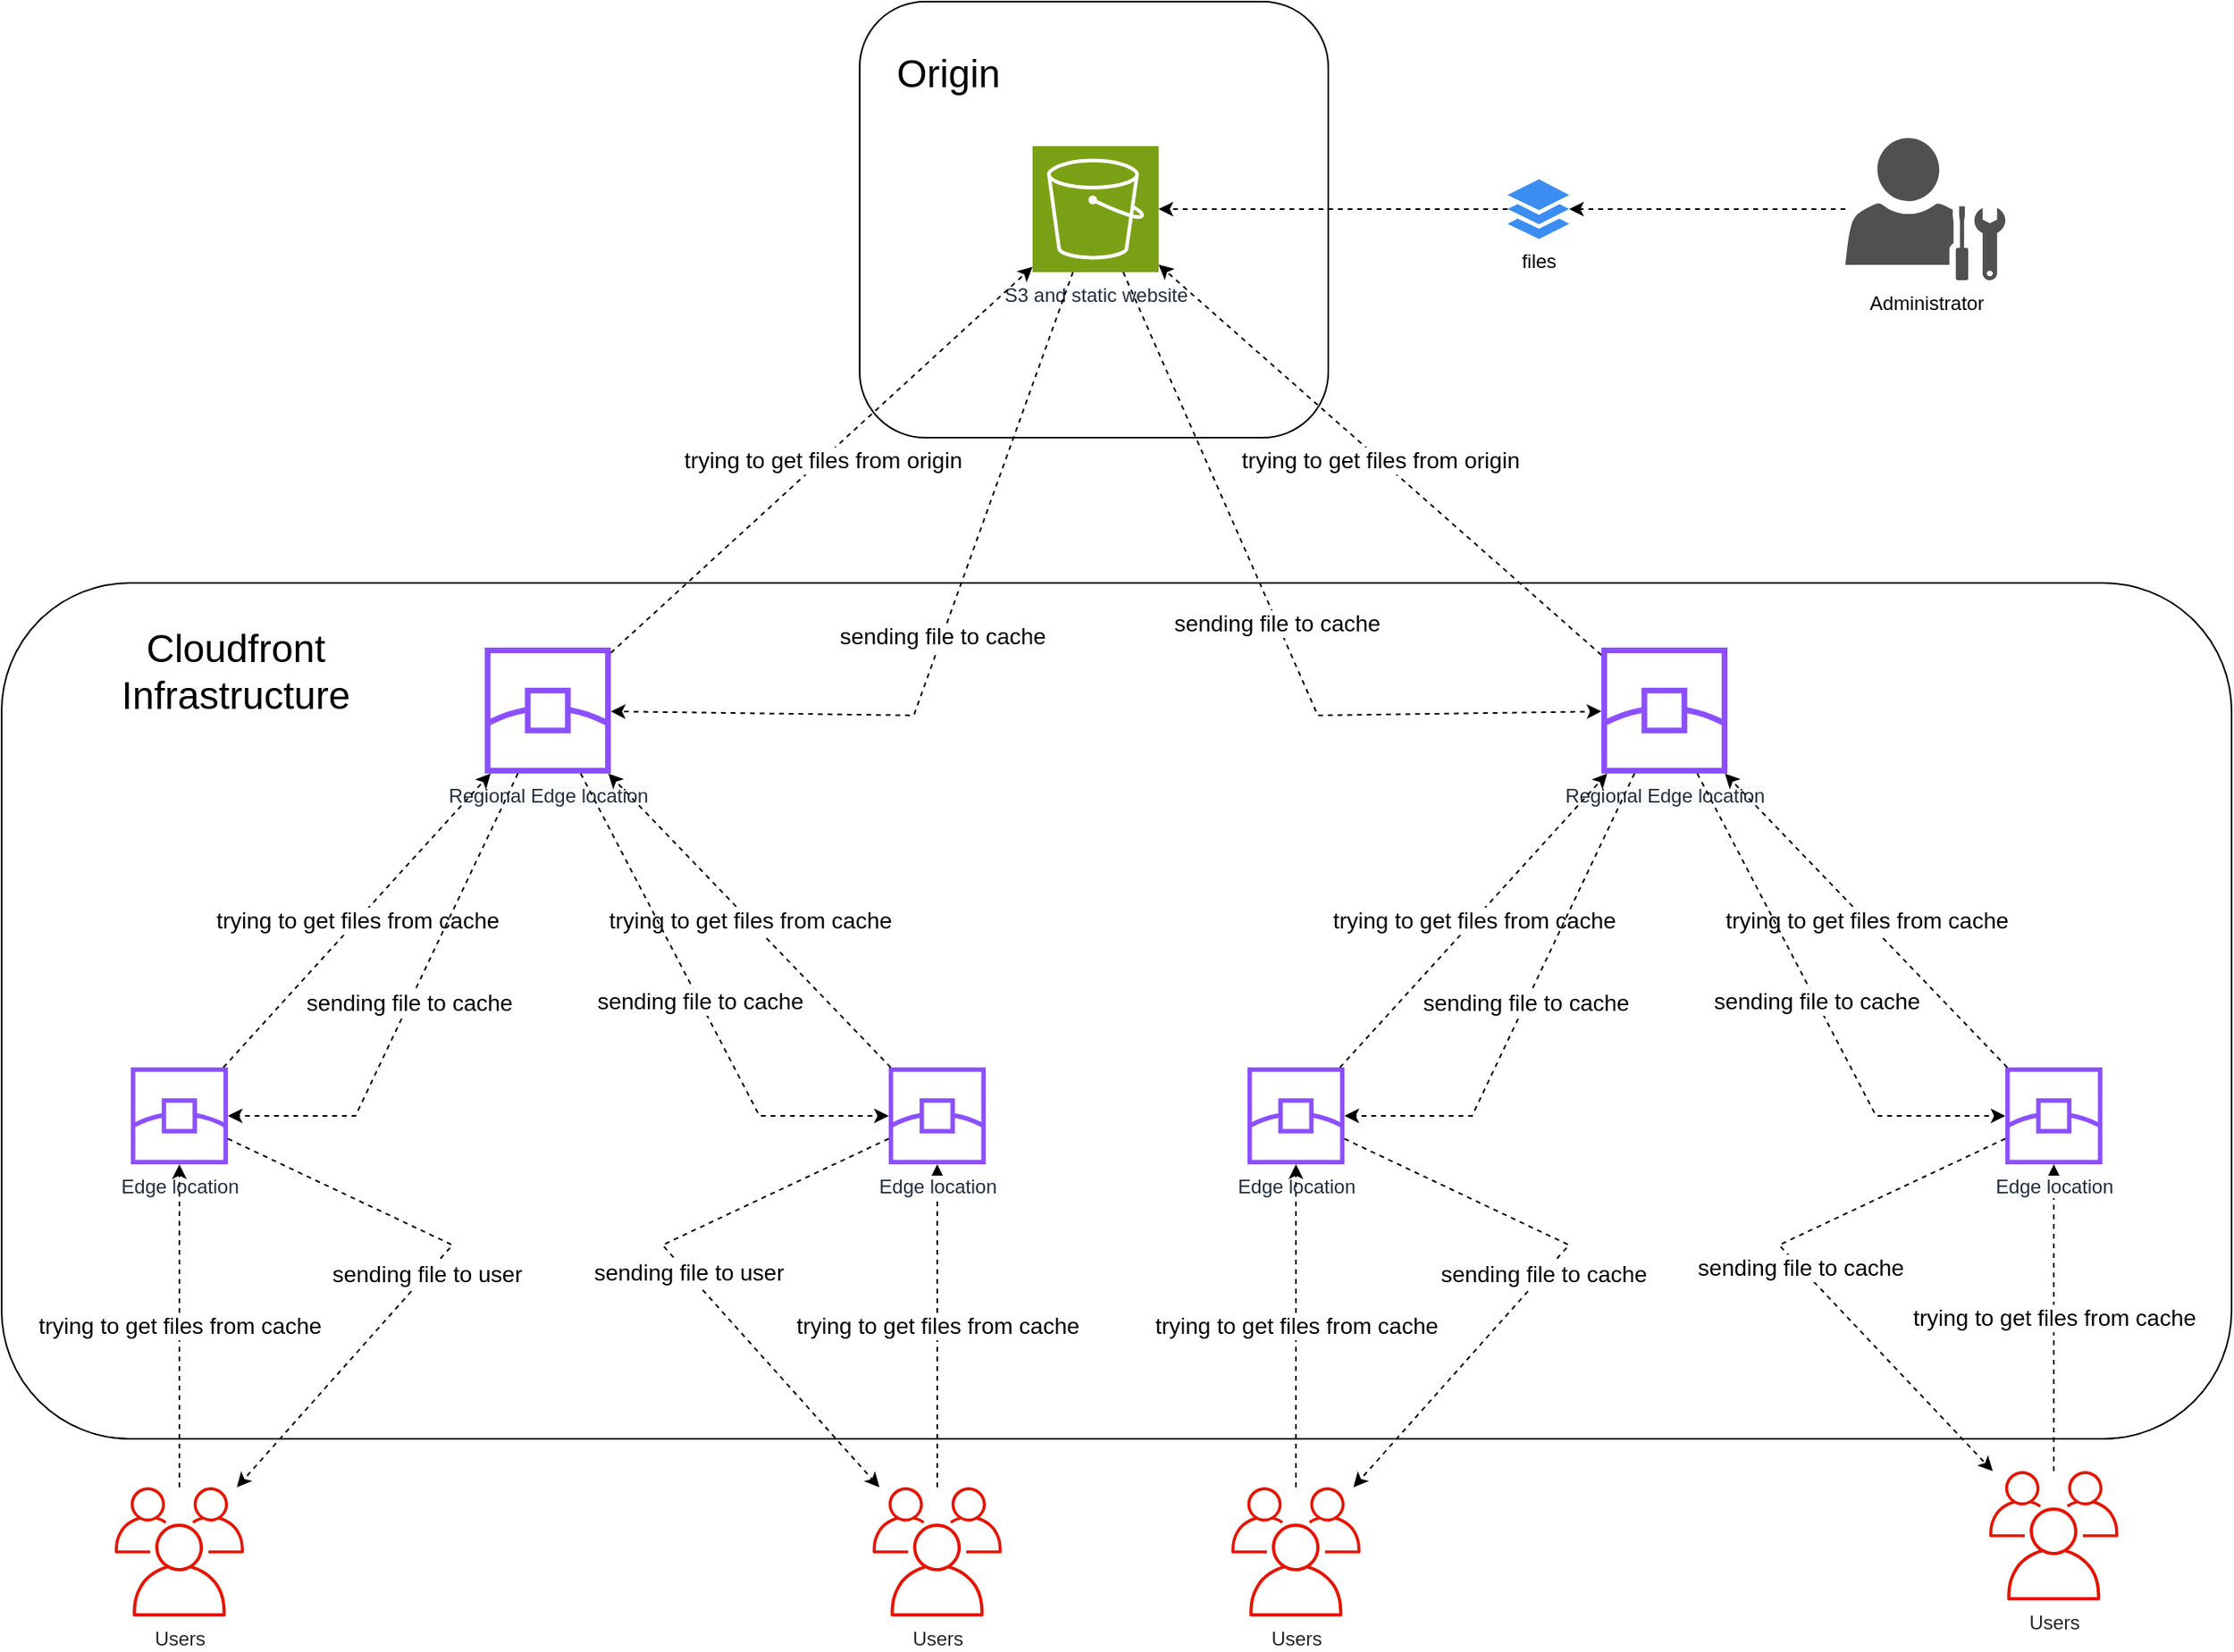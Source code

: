 <mxfile version="24.8.4">
  <diagram name="Страница — 1" id="resNAdYvTU0X97b_y6t9">
    <mxGraphModel dx="3107" dy="2482" grid="1" gridSize="10" guides="1" tooltips="1" connect="1" arrows="1" fold="1" page="1" pageScale="1" pageWidth="827" pageHeight="1169" math="0" shadow="0">
      <root>
        <mxCell id="0" />
        <mxCell id="1" parent="0" />
        <mxCell id="NoEhTuReZ9glRvRQMZJ8-66" value="" style="rounded=1;whiteSpace=wrap;html=1;" vertex="1" parent="1">
          <mxGeometry x="251" y="-70" width="290" height="270" as="geometry" />
        </mxCell>
        <mxCell id="NoEhTuReZ9glRvRQMZJ8-62" value="" style="rounded=1;whiteSpace=wrap;html=1;" vertex="1" parent="1">
          <mxGeometry x="-280" y="290" width="1380" height="530" as="geometry" />
        </mxCell>
        <mxCell id="9WXxovj7wkIXmAlxpxKN-40" value="&lt;div style=&quot;text-align: start;&quot;&gt;&lt;span style=&quot;background-color: initial;&quot;&gt;S3 and static website&lt;/span&gt;&lt;/div&gt;" style="sketch=0;points=[[0,0,0],[0.25,0,0],[0.5,0,0],[0.75,0,0],[1,0,0],[0,1,0],[0.25,1,0],[0.5,1,0],[0.75,1,0],[1,1,0],[0,0.25,0],[0,0.5,0],[0,0.75,0],[1,0.25,0],[1,0.5,0],[1,0.75,0]];outlineConnect=0;fontColor=#232F3E;fillColor=#7AA116;strokeColor=#ffffff;dashed=0;verticalLabelPosition=bottom;verticalAlign=top;align=center;html=1;fontSize=12;fontStyle=0;aspect=fixed;shape=mxgraph.aws4.resourceIcon;resIcon=mxgraph.aws4.s3;" parent="1" vertex="1">
          <mxGeometry x="358" y="19.5" width="78" height="78" as="geometry" />
        </mxCell>
        <mxCell id="E_pDfpqY-0SA9cmzNO-w-21" value="Administrator" style="sketch=0;pointerEvents=1;shadow=0;dashed=0;html=1;strokeColor=none;fillColor=#505050;labelPosition=center;verticalLabelPosition=bottom;verticalAlign=top;outlineConnect=0;align=center;shape=mxgraph.office.users.administrator;" parent="1" vertex="1">
          <mxGeometry x="861" y="14.5" width="99" height="88" as="geometry" />
        </mxCell>
        <mxCell id="E_pDfpqY-0SA9cmzNO-w-22" value="" style="html=1;labelBackgroundColor=#ffffff;startArrow=none;startFill=0;startSize=6;endArrow=classic;endFill=1;endSize=6;jettySize=auto;orthogonalLoop=1;strokeWidth=1;dashed=1;fontSize=14;rounded=0;" parent="1" source="E_pDfpqY-0SA9cmzNO-w-23" target="9WXxovj7wkIXmAlxpxKN-40" edge="1">
          <mxGeometry width="60" height="60" relative="1" as="geometry">
            <mxPoint x="641" y="520" as="sourcePoint" />
            <mxPoint x="701" y="460" as="targetPoint" />
          </mxGeometry>
        </mxCell>
        <mxCell id="NoEhTuReZ9glRvRQMZJ8-4" value="Users" style="sketch=0;outlineConnect=0;fontColor=#262626;strokeColor=#B20000;fillColor=#e51400;dashed=0;verticalLabelPosition=bottom;verticalAlign=top;align=center;html=1;fontSize=12;fontStyle=0;aspect=fixed;shape=mxgraph.aws4.illustration_users;pointerEvents=1;labelBackgroundColor=none;" vertex="1" parent="1">
          <mxGeometry x="481" y="850" width="80" height="80" as="geometry" />
        </mxCell>
        <mxCell id="NoEhTuReZ9glRvRQMZJ8-5" value="&lt;span style=&quot;color: rgb(0, 0, 0); font-family: Helvetica; font-size: 14px; font-style: normal; font-variant-ligatures: normal; font-variant-caps: normal; font-weight: 400; letter-spacing: normal; orphans: 2; text-align: center; text-indent: 0px; text-transform: none; widows: 2; word-spacing: 0px; -webkit-text-stroke-width: 0px; white-space: nowrap; background-color: rgb(255, 255, 255); text-decoration-thickness: initial; text-decoration-style: initial; text-decoration-color: initial; display: inline !important; float: none;&quot;&gt;trying to get files from cache&lt;/span&gt;" style="html=1;labelBackgroundColor=#ffffff;startArrow=none;startFill=0;startSize=6;endArrow=classic;endFill=1;endSize=6;jettySize=auto;orthogonalLoop=1;strokeWidth=1;dashed=1;fontSize=14;rounded=0;" edge="1" parent="1" source="NoEhTuReZ9glRvRQMZJ8-4" target="NoEhTuReZ9glRvRQMZJ8-25">
          <mxGeometry width="60" height="60" relative="1" as="geometry">
            <mxPoint x="663" y="600" as="sourcePoint" />
            <mxPoint x="586" y="590" as="targetPoint" />
          </mxGeometry>
        </mxCell>
        <mxCell id="NoEhTuReZ9glRvRQMZJ8-6" value="Users" style="sketch=0;outlineConnect=0;fontColor=#262626;strokeColor=#B20000;fillColor=#e51400;dashed=0;verticalLabelPosition=bottom;verticalAlign=top;align=center;html=1;fontSize=12;fontStyle=0;aspect=fixed;shape=mxgraph.aws4.illustration_users;pointerEvents=1;labelBackgroundColor=none;" vertex="1" parent="1">
          <mxGeometry x="950" y="840" width="80" height="80" as="geometry" />
        </mxCell>
        <mxCell id="NoEhTuReZ9glRvRQMZJ8-7" value="&lt;span style=&quot;color: rgb(0, 0, 0); font-family: Helvetica; font-size: 14px; font-style: normal; font-variant-ligatures: normal; font-variant-caps: normal; font-weight: 400; letter-spacing: normal; orphans: 2; text-align: center; text-indent: 0px; text-transform: none; widows: 2; word-spacing: 0px; -webkit-text-stroke-width: 0px; white-space: nowrap; background-color: rgb(255, 255, 255); text-decoration-thickness: initial; text-decoration-style: initial; text-decoration-color: initial; display: inline !important; float: none;&quot;&gt;trying to get files from cache&lt;/span&gt;" style="html=1;labelBackgroundColor=#ffffff;startArrow=none;startFill=0;startSize=6;endArrow=classic;endFill=1;endSize=6;jettySize=auto;orthogonalLoop=1;strokeWidth=1;dashed=1;fontSize=14;rounded=0;" edge="1" parent="1" source="NoEhTuReZ9glRvRQMZJ8-6" target="NoEhTuReZ9glRvRQMZJ8-26">
          <mxGeometry width="60" height="60" relative="1" as="geometry">
            <mxPoint x="1082" y="610" as="sourcePoint" />
            <mxPoint x="1005" y="600" as="targetPoint" />
          </mxGeometry>
        </mxCell>
        <mxCell id="NoEhTuReZ9glRvRQMZJ8-20" value="&lt;span style=&quot;color: rgb(35, 47, 62); font-family: Helvetica; font-size: 12px; font-style: normal; font-variant-ligatures: normal; font-variant-caps: normal; font-weight: 400; letter-spacing: normal; orphans: 2; text-align: center; text-indent: 0px; text-transform: none; widows: 2; word-spacing: 0px; -webkit-text-stroke-width: 0px; white-space: nowrap; background-color: rgb(251, 251, 251); text-decoration-thickness: initial; text-decoration-style: initial; text-decoration-color: initial; display: inline !important; float: none;&quot;&gt;Regional Edge location&lt;/span&gt;" style="sketch=0;outlineConnect=0;fontColor=#232F3E;gradientColor=none;fillColor=#8C4FFF;strokeColor=none;dashed=0;verticalLabelPosition=bottom;verticalAlign=top;align=center;html=1;fontSize=12;fontStyle=0;aspect=fixed;pointerEvents=1;shape=mxgraph.aws4.edge_location;" vertex="1" parent="1">
          <mxGeometry x="710" y="330" width="78" height="78" as="geometry" />
        </mxCell>
        <mxCell id="NoEhTuReZ9glRvRQMZJ8-25" value="Edge location" style="sketch=0;outlineConnect=0;fontColor=#232F3E;gradientColor=none;fillColor=#8C4FFF;strokeColor=none;dashed=0;verticalLabelPosition=bottom;verticalAlign=top;align=center;html=1;fontSize=12;fontStyle=0;aspect=fixed;pointerEvents=1;shape=mxgraph.aws4.edge_location;" vertex="1" parent="1">
          <mxGeometry x="491" y="590" width="60" height="60" as="geometry" />
        </mxCell>
        <mxCell id="NoEhTuReZ9glRvRQMZJ8-26" value="&lt;span style=&quot;color: rgb(35, 47, 62); font-family: Helvetica; font-size: 12px; font-style: normal; font-variant-ligatures: normal; font-variant-caps: normal; font-weight: 400; letter-spacing: normal; orphans: 2; text-align: center; text-indent: 0px; text-transform: none; widows: 2; word-spacing: 0px; -webkit-text-stroke-width: 0px; white-space: nowrap; background-color: rgb(251, 251, 251); text-decoration-thickness: initial; text-decoration-style: initial; text-decoration-color: initial; display: inline !important; float: none;&quot;&gt;Edge location&lt;/span&gt;" style="sketch=0;outlineConnect=0;fontColor=#232F3E;gradientColor=none;fillColor=#8C4FFF;strokeColor=none;dashed=0;verticalLabelPosition=bottom;verticalAlign=top;align=center;html=1;fontSize=12;fontStyle=0;aspect=fixed;pointerEvents=1;shape=mxgraph.aws4.edge_location;" vertex="1" parent="1">
          <mxGeometry x="960" y="590" width="60" height="60" as="geometry" />
        </mxCell>
        <mxCell id="NoEhTuReZ9glRvRQMZJ8-33" value="&lt;span style=&quot;color: rgb(0, 0, 0); font-family: Helvetica; font-size: 14px; font-style: normal; font-variant-ligatures: normal; font-variant-caps: normal; font-weight: 400; letter-spacing: normal; orphans: 2; text-align: center; text-indent: 0px; text-transform: none; widows: 2; word-spacing: 0px; -webkit-text-stroke-width: 0px; white-space: nowrap; background-color: rgb(255, 255, 255); text-decoration-thickness: initial; text-decoration-style: initial; text-decoration-color: initial; display: inline !important; float: none;&quot;&gt;trying to get files from cache&lt;/span&gt;" style="html=1;labelBackgroundColor=#ffffff;startArrow=none;startFill=0;startSize=6;endArrow=classic;endFill=1;endSize=6;jettySize=auto;orthogonalLoop=1;strokeWidth=1;dashed=1;fontSize=14;rounded=0;" edge="1" parent="1" source="NoEhTuReZ9glRvRQMZJ8-25" target="NoEhTuReZ9glRvRQMZJ8-20">
          <mxGeometry width="60" height="60" relative="1" as="geometry">
            <mxPoint x="340" y="440" as="sourcePoint" />
            <mxPoint x="400" y="380" as="targetPoint" />
          </mxGeometry>
        </mxCell>
        <mxCell id="NoEhTuReZ9glRvRQMZJ8-34" value="&lt;span style=&quot;color: rgb(0, 0, 0); font-family: Helvetica; font-size: 14px; font-style: normal; font-variant-ligatures: normal; font-variant-caps: normal; font-weight: 400; letter-spacing: normal; orphans: 2; text-align: center; text-indent: 0px; text-transform: none; widows: 2; word-spacing: 0px; -webkit-text-stroke-width: 0px; white-space: nowrap; background-color: rgb(255, 255, 255); text-decoration-thickness: initial; text-decoration-style: initial; text-decoration-color: initial; display: inline !important; float: none;&quot;&gt;trying to get files from cache&lt;/span&gt;" style="html=1;labelBackgroundColor=#ffffff;startArrow=none;startFill=0;startSize=6;endArrow=classic;endFill=1;endSize=6;jettySize=auto;orthogonalLoop=1;strokeWidth=1;dashed=1;fontSize=14;rounded=0;" edge="1" parent="1" source="NoEhTuReZ9glRvRQMZJ8-26" target="NoEhTuReZ9glRvRQMZJ8-20">
          <mxGeometry width="60" height="60" relative="1" as="geometry">
            <mxPoint x="340" y="440" as="sourcePoint" />
            <mxPoint x="400" y="380" as="targetPoint" />
          </mxGeometry>
        </mxCell>
        <mxCell id="NoEhTuReZ9glRvRQMZJ8-44" value="sending file to cache" style="html=1;labelBackgroundColor=#ffffff;startArrow=none;startFill=0;startSize=6;endArrow=classic;endFill=1;endSize=6;jettySize=auto;orthogonalLoop=1;strokeWidth=1;dashed=1;fontSize=14;rounded=0;" edge="1" parent="1" source="NoEhTuReZ9glRvRQMZJ8-20" target="NoEhTuReZ9glRvRQMZJ8-25">
          <mxGeometry width="60" height="60" relative="1" as="geometry">
            <mxPoint x="775.324" y="460" as="sourcePoint" />
            <mxPoint x="610" y="630" as="targetPoint" />
            <Array as="points">
              <mxPoint x="630" y="620" />
            </Array>
          </mxGeometry>
        </mxCell>
        <mxCell id="NoEhTuReZ9glRvRQMZJ8-45" value="&lt;span style=&quot;color: rgb(0, 0, 0); font-family: Helvetica; font-size: 14px; font-style: normal; font-variant-ligatures: normal; font-variant-caps: normal; font-weight: 400; letter-spacing: normal; orphans: 2; text-align: center; text-indent: 0px; text-transform: none; widows: 2; word-spacing: 0px; -webkit-text-stroke-width: 0px; white-space: nowrap; background-color: rgb(255, 255, 255); text-decoration-thickness: initial; text-decoration-style: initial; text-decoration-color: initial; display: inline !important; float: none;&quot;&gt;sending file to cache&lt;/span&gt;" style="html=1;labelBackgroundColor=#ffffff;startArrow=none;startFill=0;startSize=6;endArrow=classic;endFill=1;endSize=6;jettySize=auto;orthogonalLoop=1;strokeWidth=1;dashed=1;fontSize=14;rounded=0;" edge="1" parent="1" source="NoEhTuReZ9glRvRQMZJ8-20" target="NoEhTuReZ9glRvRQMZJ8-26">
          <mxGeometry width="60" height="60" relative="1" as="geometry">
            <mxPoint x="420" y="390" as="sourcePoint" />
            <mxPoint x="900" y="610" as="targetPoint" />
            <Array as="points">
              <mxPoint x="880" y="620" />
            </Array>
          </mxGeometry>
        </mxCell>
        <mxCell id="NoEhTuReZ9glRvRQMZJ8-46" value="&lt;span style=&quot;color: rgb(0, 0, 0); font-family: Helvetica; font-size: 14px; font-style: normal; font-variant-ligatures: normal; font-variant-caps: normal; font-weight: 400; letter-spacing: normal; orphans: 2; text-align: center; text-indent: 0px; text-transform: none; widows: 2; word-spacing: 0px; -webkit-text-stroke-width: 0px; white-space: nowrap; background-color: rgb(255, 255, 255); text-decoration-thickness: initial; text-decoration-style: initial; text-decoration-color: initial; display: inline !important; float: none;&quot;&gt;sending file to cache&lt;/span&gt;" style="html=1;labelBackgroundColor=#ffffff;startArrow=none;startFill=0;startSize=6;endArrow=classic;endFill=1;endSize=6;jettySize=auto;orthogonalLoop=1;strokeWidth=1;dashed=1;fontSize=14;rounded=0;" edge="1" parent="1" source="NoEhTuReZ9glRvRQMZJ8-25" target="NoEhTuReZ9glRvRQMZJ8-4">
          <mxGeometry width="60" height="60" relative="1" as="geometry">
            <mxPoint x="420" y="650" as="sourcePoint" />
            <mxPoint x="790" y="840" as="targetPoint" />
            <Array as="points">
              <mxPoint x="690" y="700" />
            </Array>
          </mxGeometry>
        </mxCell>
        <mxCell id="NoEhTuReZ9glRvRQMZJ8-47" value="&lt;span style=&quot;color: rgb(0, 0, 0); font-family: Helvetica; font-size: 14px; font-style: normal; font-variant-ligatures: normal; font-variant-caps: normal; font-weight: 400; letter-spacing: normal; orphans: 2; text-align: center; text-indent: 0px; text-transform: none; widows: 2; word-spacing: 0px; -webkit-text-stroke-width: 0px; white-space: nowrap; background-color: rgb(255, 255, 255); text-decoration-thickness: initial; text-decoration-style: initial; text-decoration-color: initial; display: inline !important; float: none;&quot;&gt;sending file to cache&lt;/span&gt;" style="html=1;labelBackgroundColor=#ffffff;startArrow=none;startFill=0;startSize=6;endArrow=classic;endFill=1;endSize=6;jettySize=auto;orthogonalLoop=1;strokeWidth=1;dashed=1;fontSize=14;rounded=0;" edge="1" parent="1" source="NoEhTuReZ9glRvRQMZJ8-26" target="NoEhTuReZ9glRvRQMZJ8-6">
          <mxGeometry width="60" height="60" relative="1" as="geometry">
            <mxPoint x="561" y="643" as="sourcePoint" />
            <mxPoint x="571" y="769" as="targetPoint" />
            <Array as="points">
              <mxPoint x="820" y="700" />
            </Array>
          </mxGeometry>
        </mxCell>
        <mxCell id="NoEhTuReZ9glRvRQMZJ8-48" value="Users" style="sketch=0;outlineConnect=0;fontColor=#262626;strokeColor=#B20000;fillColor=#e51400;dashed=0;verticalLabelPosition=bottom;verticalAlign=top;align=center;html=1;fontSize=12;fontStyle=0;aspect=fixed;shape=mxgraph.aws4.illustration_users;pointerEvents=1;labelBackgroundColor=none;" vertex="1" parent="1">
          <mxGeometry x="-210" y="850" width="80" height="80" as="geometry" />
        </mxCell>
        <mxCell id="NoEhTuReZ9glRvRQMZJ8-49" value="&lt;span style=&quot;color: rgb(0, 0, 0); font-family: Helvetica; font-size: 14px; font-style: normal; font-variant-ligatures: normal; font-variant-caps: normal; font-weight: 400; letter-spacing: normal; orphans: 2; text-align: center; text-indent: 0px; text-transform: none; widows: 2; word-spacing: 0px; -webkit-text-stroke-width: 0px; white-space: nowrap; background-color: rgb(255, 255, 255); text-decoration-thickness: initial; text-decoration-style: initial; text-decoration-color: initial; display: inline !important; float: none;&quot;&gt;trying to get files from cache&lt;/span&gt;" style="html=1;labelBackgroundColor=#ffffff;startArrow=none;startFill=0;startSize=6;endArrow=classic;endFill=1;endSize=6;jettySize=auto;orthogonalLoop=1;strokeWidth=1;dashed=1;fontSize=14;rounded=0;" edge="1" parent="1" source="NoEhTuReZ9glRvRQMZJ8-48" target="NoEhTuReZ9glRvRQMZJ8-53">
          <mxGeometry width="60" height="60" relative="1" as="geometry">
            <mxPoint x="-28" y="600" as="sourcePoint" />
            <mxPoint x="-105" y="590" as="targetPoint" />
          </mxGeometry>
        </mxCell>
        <mxCell id="NoEhTuReZ9glRvRQMZJ8-50" value="Users" style="sketch=0;outlineConnect=0;fontColor=#262626;strokeColor=#B20000;fillColor=#e51400;dashed=0;verticalLabelPosition=bottom;verticalAlign=top;align=center;html=1;fontSize=12;fontStyle=0;aspect=fixed;shape=mxgraph.aws4.illustration_users;pointerEvents=1;labelBackgroundColor=none;" vertex="1" parent="1">
          <mxGeometry x="259" y="850" width="80" height="80" as="geometry" />
        </mxCell>
        <mxCell id="NoEhTuReZ9glRvRQMZJ8-51" value="&lt;span style=&quot;color: rgb(0, 0, 0); font-family: Helvetica; font-size: 14px; font-style: normal; font-variant-ligatures: normal; font-variant-caps: normal; font-weight: 400; letter-spacing: normal; orphans: 2; text-align: center; text-indent: 0px; text-transform: none; widows: 2; word-spacing: 0px; -webkit-text-stroke-width: 0px; white-space: nowrap; background-color: rgb(255, 255, 255); text-decoration-thickness: initial; text-decoration-style: initial; text-decoration-color: initial; display: inline !important; float: none;&quot;&gt;trying to get files from cache&lt;/span&gt;" style="html=1;labelBackgroundColor=#ffffff;startArrow=none;startFill=0;startSize=6;endArrow=classic;endFill=1;endSize=6;jettySize=auto;orthogonalLoop=1;strokeWidth=1;dashed=1;fontSize=14;rounded=0;" edge="1" parent="1" source="NoEhTuReZ9glRvRQMZJ8-50" target="NoEhTuReZ9glRvRQMZJ8-54">
          <mxGeometry width="60" height="60" relative="1" as="geometry">
            <mxPoint x="391" y="610" as="sourcePoint" />
            <mxPoint x="314" y="600" as="targetPoint" />
          </mxGeometry>
        </mxCell>
        <mxCell id="NoEhTuReZ9glRvRQMZJ8-52" value="&lt;span style=&quot;color: rgb(35, 47, 62); font-family: Helvetica; font-size: 12px; font-style: normal; font-variant-ligatures: normal; font-variant-caps: normal; font-weight: 400; letter-spacing: normal; orphans: 2; text-align: center; text-indent: 0px; text-transform: none; widows: 2; word-spacing: 0px; -webkit-text-stroke-width: 0px; white-space: nowrap; background-color: rgb(251, 251, 251); text-decoration-thickness: initial; text-decoration-style: initial; text-decoration-color: initial; display: inline !important; float: none;&quot;&gt;Regional Edge location&lt;/span&gt;" style="sketch=0;outlineConnect=0;fontColor=#232F3E;gradientColor=none;fillColor=#8C4FFF;strokeColor=none;dashed=0;verticalLabelPosition=bottom;verticalAlign=top;align=center;html=1;fontSize=12;fontStyle=0;aspect=fixed;pointerEvents=1;shape=mxgraph.aws4.edge_location;" vertex="1" parent="1">
          <mxGeometry x="19" y="330" width="78" height="78" as="geometry" />
        </mxCell>
        <mxCell id="NoEhTuReZ9glRvRQMZJ8-53" value="Edge location" style="sketch=0;outlineConnect=0;fontColor=#232F3E;gradientColor=none;fillColor=#8C4FFF;strokeColor=none;dashed=0;verticalLabelPosition=bottom;verticalAlign=top;align=center;html=1;fontSize=12;fontStyle=0;aspect=fixed;pointerEvents=1;shape=mxgraph.aws4.edge_location;" vertex="1" parent="1">
          <mxGeometry x="-200" y="590" width="60" height="60" as="geometry" />
        </mxCell>
        <mxCell id="NoEhTuReZ9glRvRQMZJ8-54" value="&lt;span style=&quot;color: rgb(35, 47, 62); font-family: Helvetica; font-size: 12px; font-style: normal; font-variant-ligatures: normal; font-variant-caps: normal; font-weight: 400; letter-spacing: normal; orphans: 2; text-align: center; text-indent: 0px; text-transform: none; widows: 2; word-spacing: 0px; -webkit-text-stroke-width: 0px; white-space: nowrap; background-color: rgb(251, 251, 251); text-decoration-thickness: initial; text-decoration-style: initial; text-decoration-color: initial; display: inline !important; float: none;&quot;&gt;Edge location&lt;/span&gt;" style="sketch=0;outlineConnect=0;fontColor=#232F3E;gradientColor=none;fillColor=#8C4FFF;strokeColor=none;dashed=0;verticalLabelPosition=bottom;verticalAlign=top;align=center;html=1;fontSize=12;fontStyle=0;aspect=fixed;pointerEvents=1;shape=mxgraph.aws4.edge_location;" vertex="1" parent="1">
          <mxGeometry x="269" y="590" width="60" height="60" as="geometry" />
        </mxCell>
        <mxCell id="NoEhTuReZ9glRvRQMZJ8-55" value="&lt;span style=&quot;color: rgb(0, 0, 0); font-family: Helvetica; font-size: 14px; font-style: normal; font-variant-ligatures: normal; font-variant-caps: normal; font-weight: 400; letter-spacing: normal; orphans: 2; text-align: center; text-indent: 0px; text-transform: none; widows: 2; word-spacing: 0px; -webkit-text-stroke-width: 0px; white-space: nowrap; background-color: rgb(255, 255, 255); text-decoration-thickness: initial; text-decoration-style: initial; text-decoration-color: initial; display: inline !important; float: none;&quot;&gt;trying to get files from cache&lt;/span&gt;" style="html=1;labelBackgroundColor=#ffffff;startArrow=none;startFill=0;startSize=6;endArrow=classic;endFill=1;endSize=6;jettySize=auto;orthogonalLoop=1;strokeWidth=1;dashed=1;fontSize=14;rounded=0;" edge="1" parent="1" source="NoEhTuReZ9glRvRQMZJ8-53" target="NoEhTuReZ9glRvRQMZJ8-52">
          <mxGeometry width="60" height="60" relative="1" as="geometry">
            <mxPoint x="-351" y="440" as="sourcePoint" />
            <mxPoint x="-291" y="380" as="targetPoint" />
          </mxGeometry>
        </mxCell>
        <mxCell id="NoEhTuReZ9glRvRQMZJ8-56" value="&lt;span style=&quot;color: rgb(0, 0, 0); font-family: Helvetica; font-size: 14px; font-style: normal; font-variant-ligatures: normal; font-variant-caps: normal; font-weight: 400; letter-spacing: normal; orphans: 2; text-align: center; text-indent: 0px; text-transform: none; widows: 2; word-spacing: 0px; -webkit-text-stroke-width: 0px; white-space: nowrap; background-color: rgb(255, 255, 255); text-decoration-thickness: initial; text-decoration-style: initial; text-decoration-color: initial; display: inline !important; float: none;&quot;&gt;trying to get files from cache&lt;/span&gt;" style="html=1;labelBackgroundColor=#ffffff;startArrow=none;startFill=0;startSize=6;endArrow=classic;endFill=1;endSize=6;jettySize=auto;orthogonalLoop=1;strokeWidth=1;dashed=1;fontSize=14;rounded=0;" edge="1" parent="1" source="NoEhTuReZ9glRvRQMZJ8-54" target="NoEhTuReZ9glRvRQMZJ8-52">
          <mxGeometry width="60" height="60" relative="1" as="geometry">
            <mxPoint x="-351" y="440" as="sourcePoint" />
            <mxPoint x="-291" y="380" as="targetPoint" />
          </mxGeometry>
        </mxCell>
        <mxCell id="NoEhTuReZ9glRvRQMZJ8-57" value="sending file to cache" style="html=1;labelBackgroundColor=#ffffff;startArrow=none;startFill=0;startSize=6;endArrow=classic;endFill=1;endSize=6;jettySize=auto;orthogonalLoop=1;strokeWidth=1;dashed=1;fontSize=14;rounded=0;" edge="1" parent="1" source="NoEhTuReZ9glRvRQMZJ8-52" target="NoEhTuReZ9glRvRQMZJ8-53">
          <mxGeometry width="60" height="60" relative="1" as="geometry">
            <mxPoint x="84.324" y="460" as="sourcePoint" />
            <mxPoint x="-81" y="630" as="targetPoint" />
            <Array as="points">
              <mxPoint x="-61" y="620" />
            </Array>
          </mxGeometry>
        </mxCell>
        <mxCell id="NoEhTuReZ9glRvRQMZJ8-58" value="&lt;span style=&quot;color: rgb(0, 0, 0); font-family: Helvetica; font-size: 14px; font-style: normal; font-variant-ligatures: normal; font-variant-caps: normal; font-weight: 400; letter-spacing: normal; orphans: 2; text-align: center; text-indent: 0px; text-transform: none; widows: 2; word-spacing: 0px; -webkit-text-stroke-width: 0px; white-space: nowrap; background-color: rgb(255, 255, 255); text-decoration-thickness: initial; text-decoration-style: initial; text-decoration-color: initial; display: inline !important; float: none;&quot;&gt;sending file to cache&lt;/span&gt;" style="html=1;labelBackgroundColor=#ffffff;startArrow=none;startFill=0;startSize=6;endArrow=classic;endFill=1;endSize=6;jettySize=auto;orthogonalLoop=1;strokeWidth=1;dashed=1;fontSize=14;rounded=0;" edge="1" parent="1" source="NoEhTuReZ9glRvRQMZJ8-52" target="NoEhTuReZ9glRvRQMZJ8-54">
          <mxGeometry width="60" height="60" relative="1" as="geometry">
            <mxPoint x="-271" y="390" as="sourcePoint" />
            <mxPoint x="209" y="610" as="targetPoint" />
            <Array as="points">
              <mxPoint x="189" y="620" />
            </Array>
          </mxGeometry>
        </mxCell>
        <mxCell id="NoEhTuReZ9glRvRQMZJ8-59" value="sending file to user" style="html=1;labelBackgroundColor=#ffffff;startArrow=none;startFill=0;startSize=6;endArrow=classic;endFill=1;endSize=6;jettySize=auto;orthogonalLoop=1;strokeWidth=1;dashed=1;fontSize=14;rounded=0;" edge="1" parent="1" source="NoEhTuReZ9glRvRQMZJ8-53" target="NoEhTuReZ9glRvRQMZJ8-48">
          <mxGeometry width="60" height="60" relative="1" as="geometry">
            <mxPoint x="-271" y="650" as="sourcePoint" />
            <mxPoint x="99" y="840" as="targetPoint" />
            <Array as="points">
              <mxPoint x="-1" y="700" />
            </Array>
          </mxGeometry>
        </mxCell>
        <mxCell id="NoEhTuReZ9glRvRQMZJ8-60" value="&lt;span style=&quot;color: rgb(0, 0, 0); font-family: Helvetica; font-size: 14px; font-style: normal; font-variant-ligatures: normal; font-variant-caps: normal; font-weight: 400; letter-spacing: normal; orphans: 2; text-align: center; text-indent: 0px; text-transform: none; widows: 2; word-spacing: 0px; -webkit-text-stroke-width: 0px; white-space: nowrap; background-color: rgb(255, 255, 255); text-decoration-thickness: initial; text-decoration-style: initial; text-decoration-color: initial; display: inline !important; float: none;&quot;&gt;sending file to user&lt;/span&gt;" style="html=1;labelBackgroundColor=#ffffff;startArrow=none;startFill=0;startSize=6;endArrow=classic;endFill=1;endSize=6;jettySize=auto;orthogonalLoop=1;strokeWidth=1;dashed=1;fontSize=14;rounded=0;" edge="1" parent="1" source="NoEhTuReZ9glRvRQMZJ8-54" target="NoEhTuReZ9glRvRQMZJ8-50">
          <mxGeometry width="60" height="60" relative="1" as="geometry">
            <mxPoint x="-130" y="643" as="sourcePoint" />
            <mxPoint x="-120" y="769" as="targetPoint" />
            <Array as="points">
              <mxPoint x="129" y="700" />
            </Array>
          </mxGeometry>
        </mxCell>
        <mxCell id="NoEhTuReZ9glRvRQMZJ8-61" value="" style="html=1;labelBackgroundColor=#ffffff;startArrow=none;startFill=0;startSize=6;endArrow=classic;endFill=1;endSize=6;jettySize=auto;orthogonalLoop=1;strokeWidth=1;dashed=1;fontSize=14;rounded=0;" edge="1" parent="1" source="E_pDfpqY-0SA9cmzNO-w-21" target="E_pDfpqY-0SA9cmzNO-w-23">
          <mxGeometry width="60" height="60" relative="1" as="geometry">
            <mxPoint x="812" y="83" as="sourcePoint" />
            <mxPoint x="668" y="80" as="targetPoint" />
          </mxGeometry>
        </mxCell>
        <mxCell id="E_pDfpqY-0SA9cmzNO-w-23" value="files" style="sketch=0;html=1;aspect=fixed;strokeColor=none;shadow=0;fillColor=#3B8DF1;verticalAlign=top;labelPosition=center;verticalLabelPosition=bottom;shape=mxgraph.gcp2.files" parent="1" vertex="1">
          <mxGeometry x="651.93" y="40" width="38.14" height="37" as="geometry" />
        </mxCell>
        <mxCell id="NoEhTuReZ9glRvRQMZJ8-65" value="&lt;font style=&quot;font-size: 24px;&quot;&gt;Cloudfront Infrastructure&lt;/font&gt;" style="text;strokeColor=none;align=center;fillColor=none;html=1;verticalAlign=middle;whiteSpace=wrap;rounded=0;fontSize=24;" vertex="1" parent="1">
          <mxGeometry x="-250" y="310" width="230" height="70" as="geometry" />
        </mxCell>
        <mxCell id="NoEhTuReZ9glRvRQMZJ8-67" value="Origin" style="text;strokeColor=none;align=center;fillColor=none;html=1;verticalAlign=middle;whiteSpace=wrap;rounded=0;fontSize=24;" vertex="1" parent="1">
          <mxGeometry x="191" y="-60" width="230" height="70" as="geometry" />
        </mxCell>
        <mxCell id="NoEhTuReZ9glRvRQMZJ8-69" value="&lt;span style=&quot;color: rgb(0, 0, 0); font-family: Helvetica; font-size: 14px; font-style: normal; font-variant-ligatures: normal; font-variant-caps: normal; font-weight: 400; letter-spacing: normal; orphans: 2; text-align: center; text-indent: 0px; text-transform: none; widows: 2; word-spacing: 0px; -webkit-text-stroke-width: 0px; white-space: nowrap; background-color: rgb(255, 255, 255); text-decoration-thickness: initial; text-decoration-style: initial; text-decoration-color: initial; display: inline !important; float: none;&quot;&gt;trying to get files from origin&lt;/span&gt;" style="html=1;labelBackgroundColor=#ffffff;startArrow=none;startFill=0;startSize=6;endArrow=classic;endFill=1;endSize=6;jettySize=auto;orthogonalLoop=1;strokeWidth=1;dashed=1;fontSize=14;rounded=0;" edge="1" parent="1" source="NoEhTuReZ9glRvRQMZJ8-20" target="9WXxovj7wkIXmAlxpxKN-40">
          <mxGeometry width="60" height="60" relative="1" as="geometry">
            <mxPoint x="600" y="190" as="sourcePoint" />
            <mxPoint x="660" y="130" as="targetPoint" />
          </mxGeometry>
        </mxCell>
        <mxCell id="NoEhTuReZ9glRvRQMZJ8-70" value="sending file to cache" style="html=1;labelBackgroundColor=#ffffff;startArrow=none;startFill=0;startSize=6;endArrow=classic;endFill=1;endSize=6;jettySize=auto;orthogonalLoop=1;strokeWidth=1;dashed=1;fontSize=14;rounded=0;" edge="1" parent="1" source="9WXxovj7wkIXmAlxpxKN-40" target="NoEhTuReZ9glRvRQMZJ8-52">
          <mxGeometry width="60" height="60" relative="1" as="geometry">
            <mxPoint x="385.5" y="160" as="sourcePoint" />
            <mxPoint x="205.5" y="372" as="targetPoint" />
            <Array as="points">
              <mxPoint x="284.5" y="372" />
            </Array>
          </mxGeometry>
        </mxCell>
        <mxCell id="NoEhTuReZ9glRvRQMZJ8-71" value="&lt;span style=&quot;color: rgb(0, 0, 0); font-family: Helvetica; font-size: 14px; font-style: normal; font-variant-ligatures: normal; font-variant-caps: normal; font-weight: 400; letter-spacing: normal; orphans: 2; text-align: center; text-indent: 0px; text-transform: none; widows: 2; word-spacing: 0px; -webkit-text-stroke-width: 0px; white-space: nowrap; background-color: rgb(255, 255, 255); text-decoration-thickness: initial; text-decoration-style: initial; text-decoration-color: initial; display: inline !important; float: none;&quot;&gt;sending file to cache&lt;/span&gt;" style="html=1;labelBackgroundColor=#ffffff;startArrow=none;startFill=0;startSize=6;endArrow=classic;endFill=1;endSize=6;jettySize=auto;orthogonalLoop=1;strokeWidth=1;dashed=1;fontSize=14;rounded=0;" edge="1" parent="1" source="9WXxovj7wkIXmAlxpxKN-40" target="NoEhTuReZ9glRvRQMZJ8-20">
          <mxGeometry width="60" height="60" relative="1" as="geometry">
            <mxPoint x="423.5" y="160" as="sourcePoint" />
            <mxPoint x="614.5" y="372" as="targetPoint" />
            <Array as="points">
              <mxPoint x="534.5" y="372" />
            </Array>
          </mxGeometry>
        </mxCell>
        <mxCell id="NoEhTuReZ9glRvRQMZJ8-72" value="&lt;span style=&quot;color: rgb(0, 0, 0); font-family: Helvetica; font-size: 14px; font-style: normal; font-variant-ligatures: normal; font-variant-caps: normal; font-weight: 400; letter-spacing: normal; orphans: 2; text-align: center; text-indent: 0px; text-transform: none; widows: 2; word-spacing: 0px; -webkit-text-stroke-width: 0px; white-space: nowrap; background-color: rgb(255, 255, 255); text-decoration-thickness: initial; text-decoration-style: initial; text-decoration-color: initial; display: inline !important; float: none;&quot;&gt;trying to get files from origin&lt;/span&gt;" style="html=1;labelBackgroundColor=#ffffff;startArrow=none;startFill=0;startSize=6;endArrow=classic;endFill=1;endSize=6;jettySize=auto;orthogonalLoop=1;strokeWidth=1;dashed=1;fontSize=14;rounded=0;" edge="1" parent="1" source="NoEhTuReZ9glRvRQMZJ8-52" target="9WXxovj7wkIXmAlxpxKN-40">
          <mxGeometry width="60" height="60" relative="1" as="geometry">
            <mxPoint x="600" y="190" as="sourcePoint" />
            <mxPoint x="660" y="130" as="targetPoint" />
          </mxGeometry>
        </mxCell>
      </root>
    </mxGraphModel>
  </diagram>
</mxfile>
